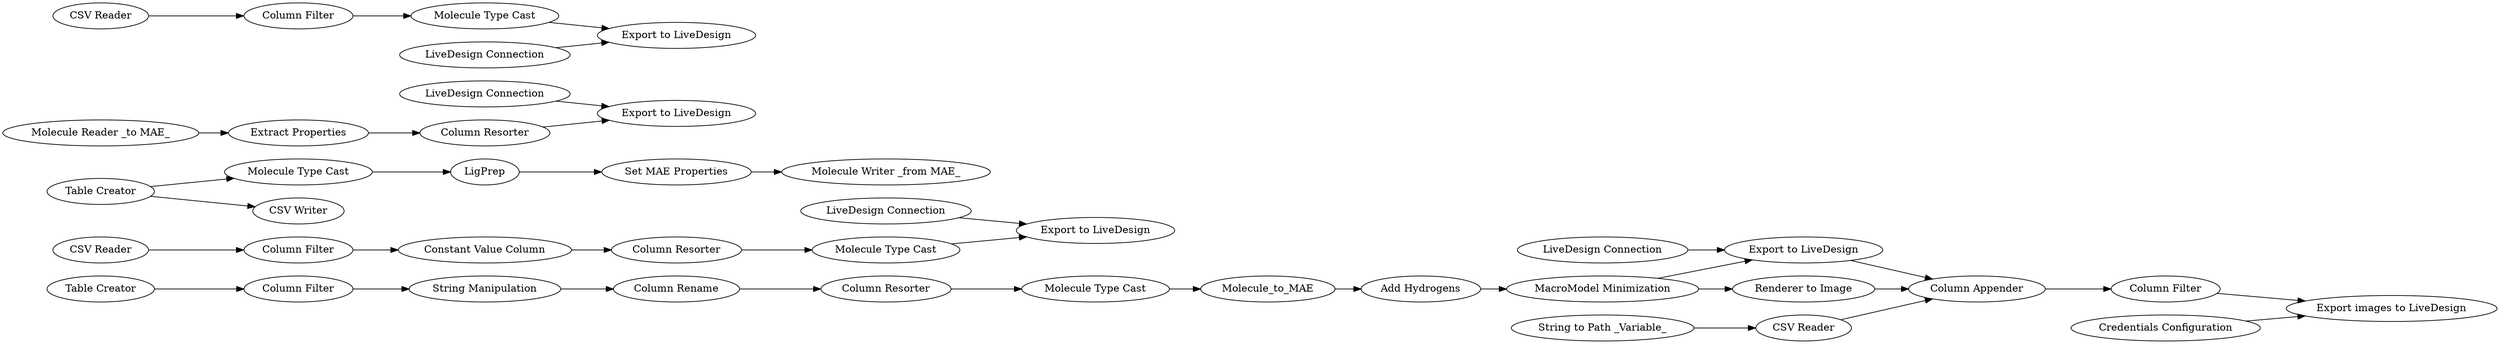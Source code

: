 digraph {
	206 -> 208
	65 -> 61
	71 -> 68
	209 -> 211
	197 -> 207
	77 -> 74
	197 -> 203
	205 -> 209
	33 -> 58
	202 -> 197
	63 -> 64
	55 -> 57
	208 -> 205
	203 -> 194
	200 -> 198
	192 -> 198
	194 -> 192
	56 -> 57
	51 -> 70
	191 -> 190
	66 -> 67
	70 -> 69
	201 -> 207
	210 -> 202
	58 -> 56
	204 -> 210
	72 -> 74
	64 -> 65
	59 -> 62
	60 -> 63
	69 -> 71
	61 -> 62
	190 -> 194
	207 -> 194
	211 -> 204
	51 -> 11
	67 -> 77
	210 [label=Molecule_to_MAE]
	203 [label="Renderer to Image"]
	57 [label="Export to LiveDesign"]
	55 [label="LiveDesign Connection"]
	194 [label="Column Appender"]
	58 [label="Column Filter"]
	74 [label="Export to LiveDesign"]
	200 [label="Credentials Configuration"]
	209 [label="Column Rename"]
	211 [label="Column Resorter"]
	190 [label="CSV Reader"]
	64 [label="Constant Value Column"]
	208 [label="Column Filter"]
	201 [label="LiveDesign Connection"]
	206 [label="Table Creator"]
	51 [label="Table Creator"]
	56 [label="Molecule Type Cast"]
	204 [label="Molecule Type Cast"]
	197 [label="MacroModel Minimization"]
	59 [label="LiveDesign Connection"]
	68 [label="Molecule Writer _from MAE_"]
	207 [label="Export to LiveDesign"]
	191 [label="String to Path _Variable_"]
	67 [label="Extract Properties"]
	11 [label="CSV Writer"]
	72 [label="LiveDesign Connection"]
	63 [label="Column Filter"]
	61 [label="Molecule Type Cast"]
	77 [label="Column Resorter"]
	202 [label="Add Hydrogens"]
	198 [label="Export images to LiveDesign"]
	60 [label="CSV Reader"]
	192 [label="Column Filter"]
	62 [label="Export to LiveDesign"]
	66 [label="Molecule Reader _to MAE_"]
	70 [label="Molecule Type Cast"]
	65 [label="Column Resorter"]
	69 [label=LigPrep]
	71 [label="Set MAE Properties"]
	205 [label="String Manipulation"]
	33 [label="CSV Reader"]
	rankdir=LR
}
